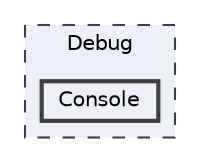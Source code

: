 digraph "Debug/Console"
{
 // LATEX_PDF_SIZE
  bgcolor="transparent";
  edge [fontname=Helvetica,fontsize=10,labelfontname=Helvetica,labelfontsize=10];
  node [fontname=Helvetica,fontsize=10,shape=box,height=0.2,width=0.4];
  compound=true
  subgraph clusterdir_faa8bedbcbaa373d57b77d9219afda20 {
    graph [ bgcolor="#edf0f7", pencolor="grey25", label="Debug", fontname=Helvetica,fontsize=10 style="filled,dashed", URL="dir_faa8bedbcbaa373d57b77d9219afda20.html",tooltip=""]
  dir_5867266580f3195a575d6e1416e10cd4 [label="Console", fillcolor="#edf0f7", color="grey25", style="filled,bold", URL="dir_5867266580f3195a575d6e1416e10cd4.html",tooltip=""];
  }
}
